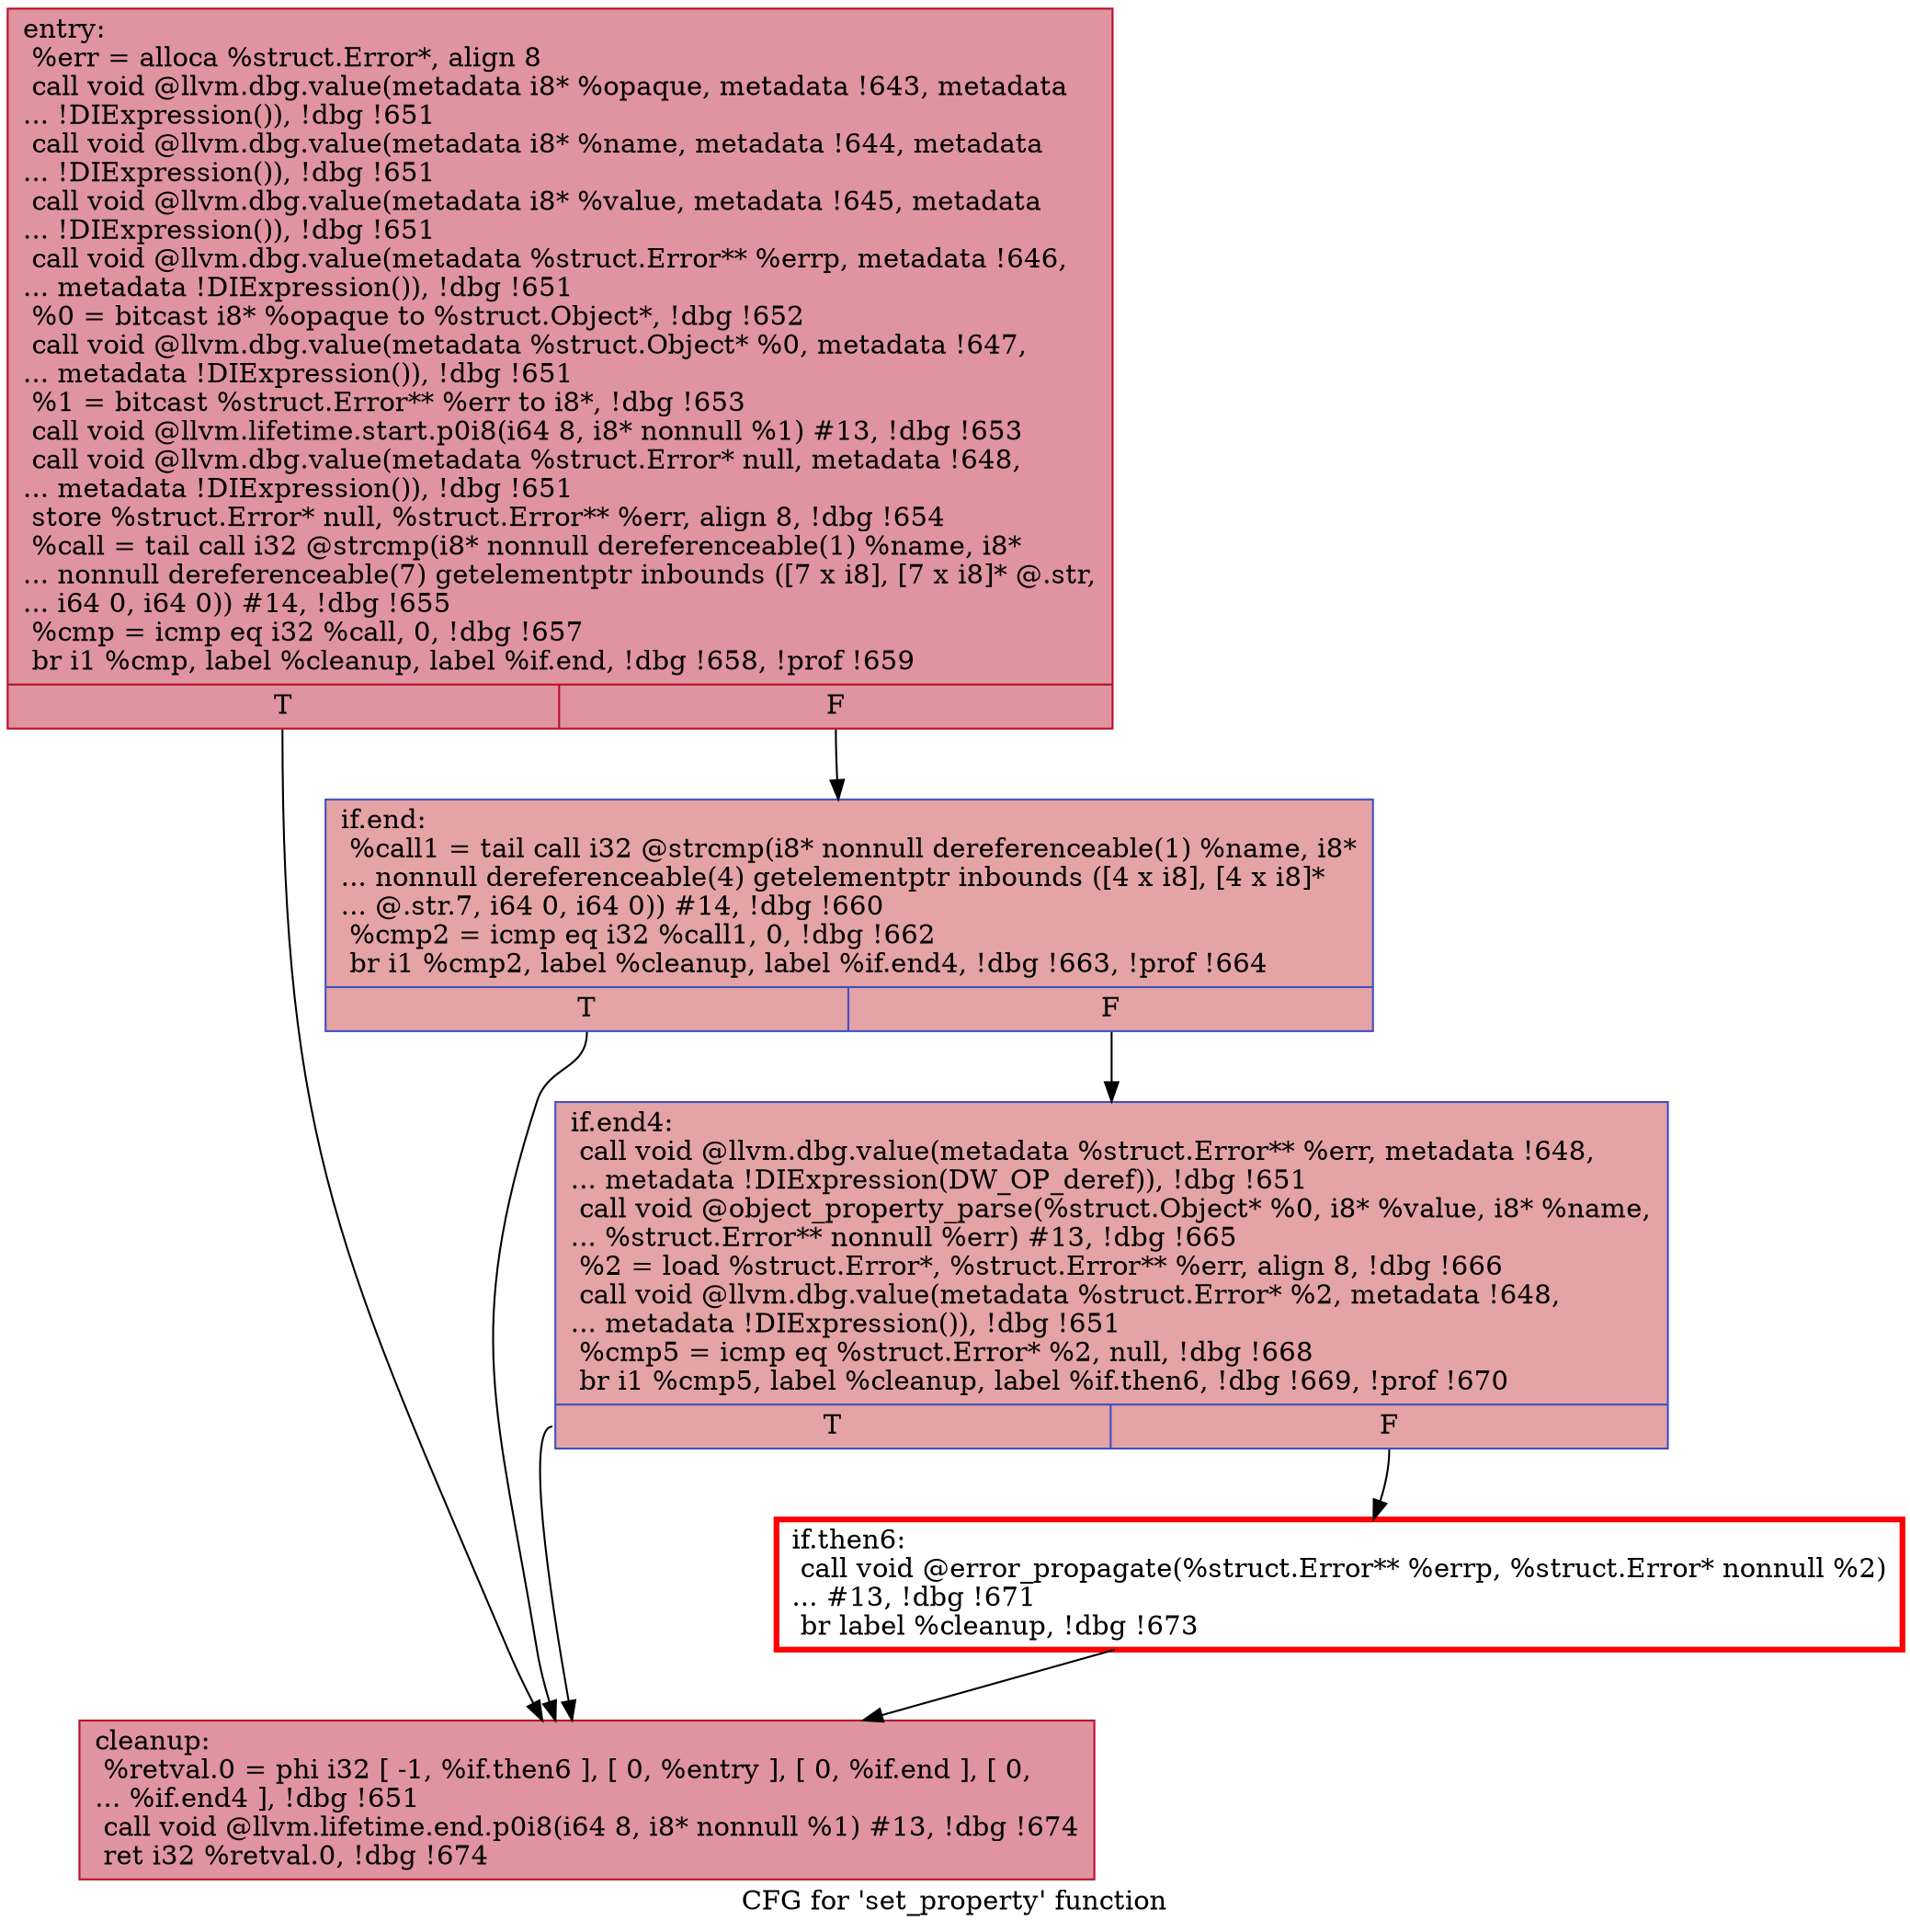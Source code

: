 digraph "CFG for 'set_property' function" {
	label="CFG for 'set_property' function";

	Node0x5648baf1e760 [shape=record,color="#b70d28ff", style=filled, fillcolor="#b70d2870",label="{entry:\l  %err = alloca %struct.Error*, align 8\l  call void @llvm.dbg.value(metadata i8* %opaque, metadata !643, metadata\l... !DIExpression()), !dbg !651\l  call void @llvm.dbg.value(metadata i8* %name, metadata !644, metadata\l... !DIExpression()), !dbg !651\l  call void @llvm.dbg.value(metadata i8* %value, metadata !645, metadata\l... !DIExpression()), !dbg !651\l  call void @llvm.dbg.value(metadata %struct.Error** %errp, metadata !646,\l... metadata !DIExpression()), !dbg !651\l  %0 = bitcast i8* %opaque to %struct.Object*, !dbg !652\l  call void @llvm.dbg.value(metadata %struct.Object* %0, metadata !647,\l... metadata !DIExpression()), !dbg !651\l  %1 = bitcast %struct.Error** %err to i8*, !dbg !653\l  call void @llvm.lifetime.start.p0i8(i64 8, i8* nonnull %1) #13, !dbg !653\l  call void @llvm.dbg.value(metadata %struct.Error* null, metadata !648,\l... metadata !DIExpression()), !dbg !651\l  store %struct.Error* null, %struct.Error** %err, align 8, !dbg !654\l  %call = tail call i32 @strcmp(i8* nonnull dereferenceable(1) %name, i8*\l... nonnull dereferenceable(7) getelementptr inbounds ([7 x i8], [7 x i8]* @.str,\l... i64 0, i64 0)) #14, !dbg !655\l  %cmp = icmp eq i32 %call, 0, !dbg !657\l  br i1 %cmp, label %cleanup, label %if.end, !dbg !658, !prof !659\l|{<s0>T|<s1>F}}"];
	Node0x5648baf1e760:s0 -> Node0x5648baf26720;
	Node0x5648baf1e760:s1 -> Node0x5648baf26060;
	Node0x5648baf26060 [shape=record,color="#3d50c3ff", style=filled, fillcolor="#c32e3170",label="{if.end:                                           \l  %call1 = tail call i32 @strcmp(i8* nonnull dereferenceable(1) %name, i8*\l... nonnull dereferenceable(4) getelementptr inbounds ([4 x i8], [4 x i8]*\l... @.str.7, i64 0, i64 0)) #14, !dbg !660\l  %cmp2 = icmp eq i32 %call1, 0, !dbg !662\l  br i1 %cmp2, label %cleanup, label %if.end4, !dbg !663, !prof !664\l|{<s0>T|<s1>F}}"];
	Node0x5648baf26060:s0 -> Node0x5648baf26720;
	Node0x5648baf26060:s1 -> Node0x5648baf269b0;
	Node0x5648baf269b0 [shape=record,color="#3d50c3ff", style=filled, fillcolor="#c32e3170",label="{if.end4:                                          \l  call void @llvm.dbg.value(metadata %struct.Error** %err, metadata !648,\l... metadata !DIExpression(DW_OP_deref)), !dbg !651\l  call void @object_property_parse(%struct.Object* %0, i8* %value, i8* %name,\l... %struct.Error** nonnull %err) #13, !dbg !665\l  %2 = load %struct.Error*, %struct.Error** %err, align 8, !dbg !666\l  call void @llvm.dbg.value(metadata %struct.Error* %2, metadata !648,\l... metadata !DIExpression()), !dbg !651\l  %cmp5 = icmp eq %struct.Error* %2, null, !dbg !668\l  br i1 %cmp5, label %cleanup, label %if.then6, !dbg !669, !prof !670\l|{<s0>T|<s1>F}}"];
	Node0x5648baf269b0:s0 -> Node0x5648baf26720;
	Node0x5648baf269b0:s1 -> Node0x5648baf27e10;
	Node0x5648baf27e10 [shape=record,penwidth=3.0, color="red",label="{if.then6:                                         \l  call void @error_propagate(%struct.Error** %errp, %struct.Error* nonnull %2)\l... #13, !dbg !671\l  br label %cleanup, !dbg !673\l}"];
	Node0x5648baf27e10 -> Node0x5648baf26720;
	Node0x5648baf26720 [shape=record,color="#b70d28ff", style=filled, fillcolor="#b70d2870",label="{cleanup:                                          \l  %retval.0 = phi i32 [ -1, %if.then6 ], [ 0, %entry ], [ 0, %if.end ], [ 0,\l... %if.end4 ], !dbg !651\l  call void @llvm.lifetime.end.p0i8(i64 8, i8* nonnull %1) #13, !dbg !674\l  ret i32 %retval.0, !dbg !674\l}"];
}
